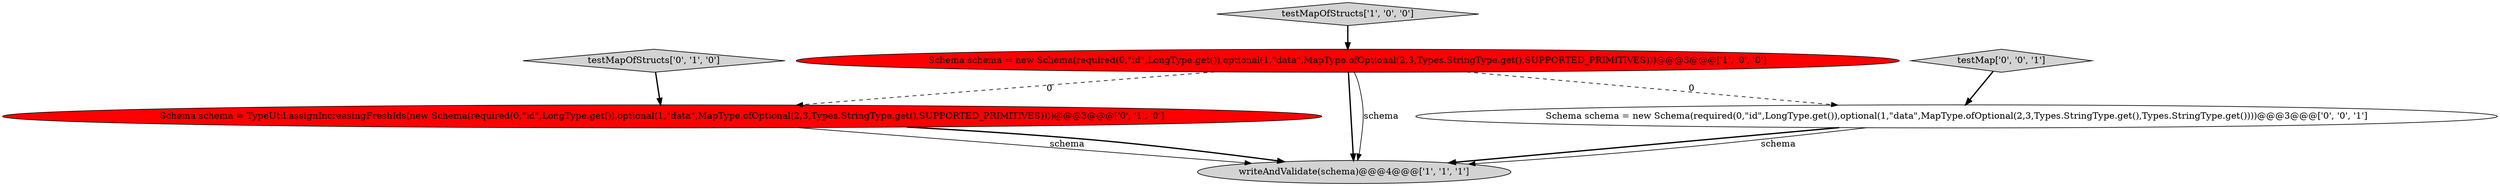 digraph {
1 [style = filled, label = "writeAndValidate(schema)@@@4@@@['1', '1', '1']", fillcolor = lightgray, shape = ellipse image = "AAA0AAABBB1BBB"];
6 [style = filled, label = "Schema schema = new Schema(required(0,\"id\",LongType.get()),optional(1,\"data\",MapType.ofOptional(2,3,Types.StringType.get(),Types.StringType.get())))@@@3@@@['0', '0', '1']", fillcolor = white, shape = ellipse image = "AAA0AAABBB3BBB"];
3 [style = filled, label = "Schema schema = TypeUtil.assignIncreasingFreshIds(new Schema(required(0,\"id\",LongType.get()),optional(1,\"data\",MapType.ofOptional(2,3,Types.StringType.get(),SUPPORTED_PRIMITIVES))))@@@3@@@['0', '1', '0']", fillcolor = red, shape = ellipse image = "AAA1AAABBB2BBB"];
0 [style = filled, label = "Schema schema = new Schema(required(0,\"id\",LongType.get()),optional(1,\"data\",MapType.ofOptional(2,3,Types.StringType.get(),SUPPORTED_PRIMITIVES)))@@@3@@@['1', '0', '0']", fillcolor = red, shape = ellipse image = "AAA1AAABBB1BBB"];
2 [style = filled, label = "testMapOfStructs['1', '0', '0']", fillcolor = lightgray, shape = diamond image = "AAA0AAABBB1BBB"];
4 [style = filled, label = "testMapOfStructs['0', '1', '0']", fillcolor = lightgray, shape = diamond image = "AAA0AAABBB2BBB"];
5 [style = filled, label = "testMap['0', '0', '1']", fillcolor = lightgray, shape = diamond image = "AAA0AAABBB3BBB"];
6->1 [style = bold, label=""];
4->3 [style = bold, label=""];
2->0 [style = bold, label=""];
0->3 [style = dashed, label="0"];
3->1 [style = solid, label="schema"];
5->6 [style = bold, label=""];
3->1 [style = bold, label=""];
0->1 [style = bold, label=""];
0->6 [style = dashed, label="0"];
0->1 [style = solid, label="schema"];
6->1 [style = solid, label="schema"];
}
